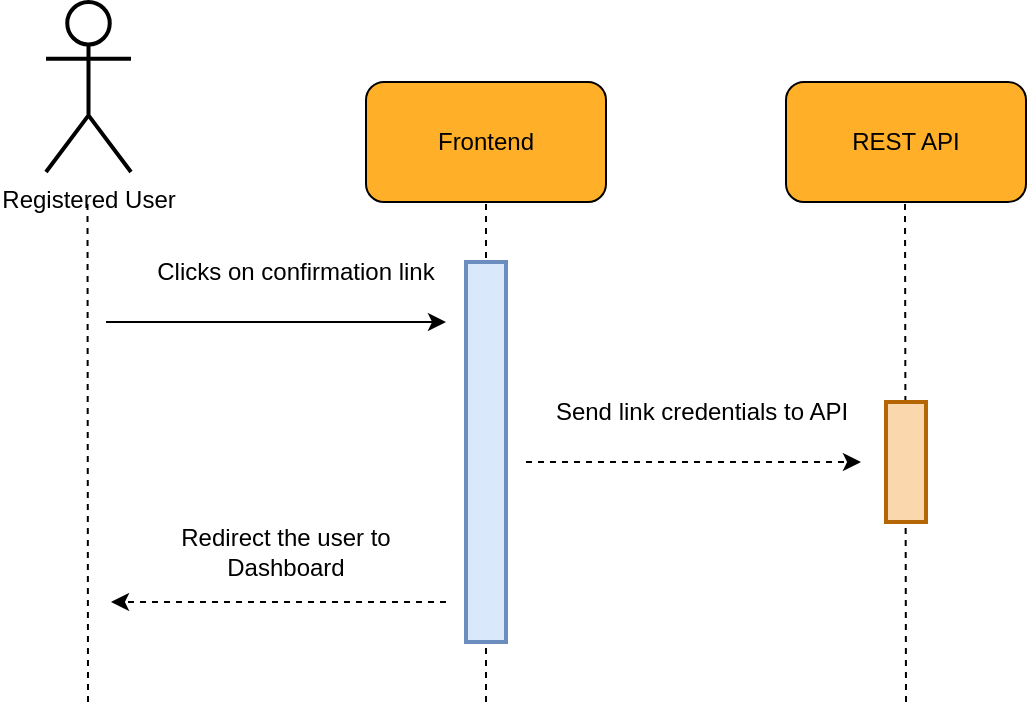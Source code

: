 <mxfile version="15.8.7" type="device"><diagram id="jGXoIfmEQ0j1J4NmOJLT" name="Page-1"><mxGraphModel dx="1102" dy="981" grid="1" gridSize="10" guides="1" tooltips="1" connect="1" arrows="1" fold="1" page="1" pageScale="1" pageWidth="850" pageHeight="1100" math="0" shadow="0"><root><mxCell id="0"/><mxCell id="1" parent="0"/><mxCell id="Omhkl4RYyiqjw4pPY90M-8" value="" style="group;fontSize=12;" vertex="1" connectable="0" parent="1"><mxGeometry x="230" y="140" width="120" height="60" as="geometry"/></mxCell><mxCell id="Omhkl4RYyiqjw4pPY90M-9" value="" style="rounded=1;whiteSpace=wrap;html=1;fillColor=#FFAF28;fontSize=12;" vertex="1" parent="Omhkl4RYyiqjw4pPY90M-8"><mxGeometry width="120" height="60" as="geometry"/></mxCell><mxCell id="Omhkl4RYyiqjw4pPY90M-10" value="&lt;font style=&quot;font-size: 12px;&quot;&gt;Frontend&lt;/font&gt;" style="text;html=1;strokeColor=none;fillColor=none;align=center;verticalAlign=middle;whiteSpace=wrap;rounded=0;fontSize=12;" vertex="1" parent="Omhkl4RYyiqjw4pPY90M-8"><mxGeometry x="30" y="15" width="60" height="30" as="geometry"/></mxCell><mxCell id="Omhkl4RYyiqjw4pPY90M-11" value="" style="group;fontSize=12;" vertex="1" connectable="0" parent="1"><mxGeometry x="440" y="140" width="120" height="60" as="geometry"/></mxCell><mxCell id="Omhkl4RYyiqjw4pPY90M-12" value="" style="rounded=1;whiteSpace=wrap;html=1;fillColor=#FFAF28;fontSize=12;" vertex="1" parent="Omhkl4RYyiqjw4pPY90M-11"><mxGeometry width="120" height="60" as="geometry"/></mxCell><mxCell id="Omhkl4RYyiqjw4pPY90M-13" value="&lt;font style=&quot;font-size: 12px;&quot;&gt;REST API&lt;/font&gt;" style="text;html=1;strokeColor=none;fillColor=none;align=center;verticalAlign=middle;whiteSpace=wrap;rounded=0;fontSize=12;" vertex="1" parent="Omhkl4RYyiqjw4pPY90M-11"><mxGeometry x="30" y="15" width="60" height="30" as="geometry"/></mxCell><mxCell id="Omhkl4RYyiqjw4pPY90M-14" value="" style="endArrow=none;dashed=1;html=1;rounded=0;entryX=0.5;entryY=1;entryDx=0;entryDy=0;jumpSize=6;strokeWidth=1;fontSize=12;" edge="1" parent="1" target="Omhkl4RYyiqjw4pPY90M-9"><mxGeometry width="50" height="50" relative="1" as="geometry"><mxPoint x="290" y="450" as="sourcePoint"/><mxPoint x="440" y="250" as="targetPoint"/></mxGeometry></mxCell><mxCell id="Omhkl4RYyiqjw4pPY90M-15" value="" style="endArrow=none;dashed=1;html=1;rounded=0;entryX=0.5;entryY=1;entryDx=0;entryDy=0;jumpSize=6;strokeWidth=1;startArrow=none;fontSize=12;" edge="1" parent="1"><mxGeometry width="50" height="50" relative="1" as="geometry"><mxPoint x="500" y="450" as="sourcePoint"/><mxPoint x="499.5" y="200" as="targetPoint"/></mxGeometry></mxCell><mxCell id="Omhkl4RYyiqjw4pPY90M-16" value="Registered User" style="shape=umlActor;verticalLabelPosition=bottom;verticalAlign=top;html=1;outlineConnect=0;rounded=1;strokeWidth=2;fontSize=12;" vertex="1" parent="1"><mxGeometry x="70" y="100" width="42.5" height="85" as="geometry"/></mxCell><mxCell id="Omhkl4RYyiqjw4pPY90M-17" value="" style="endArrow=none;dashed=1;html=1;rounded=0;entryX=0.5;entryY=1;entryDx=0;entryDy=0;jumpSize=6;strokeWidth=1;fontSize=12;" edge="1" parent="1"><mxGeometry width="50" height="50" relative="1" as="geometry"><mxPoint x="91" y="450" as="sourcePoint"/><mxPoint x="90.75" y="200" as="targetPoint"/></mxGeometry></mxCell><mxCell id="Omhkl4RYyiqjw4pPY90M-18" value="" style="endArrow=classic;html=1;rounded=0;strokeWidth=1;jumpSize=6;fontSize=12;" edge="1" parent="1"><mxGeometry width="50" height="50" relative="1" as="geometry"><mxPoint x="100" y="260" as="sourcePoint"/><mxPoint x="270" y="260" as="targetPoint"/></mxGeometry></mxCell><mxCell id="Omhkl4RYyiqjw4pPY90M-19" value="&lt;span style=&quot;background-color: rgb(255 , 255 , 255) ; font-size: 12px&quot;&gt;Clicks on confirmation link&lt;/span&gt;" style="text;html=1;strokeColor=none;fillColor=none;align=center;verticalAlign=middle;whiteSpace=wrap;rounded=0;fontSize=12;" vertex="1" parent="1"><mxGeometry x="120" y="220" width="150" height="30" as="geometry"/></mxCell><mxCell id="Omhkl4RYyiqjw4pPY90M-24" value="" style="rounded=0;whiteSpace=wrap;html=1;fontSize=12;strokeWidth=2;fillColor=#dae8fc;strokeColor=#6c8ebf;" vertex="1" parent="1"><mxGeometry x="280" y="230" width="20" height="190" as="geometry"/></mxCell><mxCell id="Omhkl4RYyiqjw4pPY90M-25" value="" style="rounded=0;whiteSpace=wrap;html=1;fontSize=12;strokeWidth=2;fillColor=#fad7ac;strokeColor=#b46504;" vertex="1" parent="1"><mxGeometry x="490" y="300" width="20" height="60" as="geometry"/></mxCell><mxCell id="Omhkl4RYyiqjw4pPY90M-26" value="" style="endArrow=none;dashed=1;html=1;rounded=0;entryX=0.5;entryY=1;entryDx=0;entryDy=0;jumpSize=6;strokeWidth=1;fontSize=12;exitX=0.5;exitY=1;exitDx=0;exitDy=0;" edge="1" parent="1" source="Omhkl4RYyiqjw4pPY90M-25" target="Omhkl4RYyiqjw4pPY90M-25"><mxGeometry width="50" height="50" relative="1" as="geometry"><mxPoint x="500" y="580" as="sourcePoint"/><mxPoint x="499.5" y="200" as="targetPoint"/></mxGeometry></mxCell><mxCell id="Omhkl4RYyiqjw4pPY90M-27" value="" style="endArrow=classic;html=1;rounded=0;strokeWidth=1;jumpSize=6;dashed=1;fontSize=12;" edge="1" parent="1"><mxGeometry width="50" height="50" relative="1" as="geometry"><mxPoint x="310" y="330" as="sourcePoint"/><mxPoint x="477.5" y="330" as="targetPoint"/></mxGeometry></mxCell><mxCell id="Omhkl4RYyiqjw4pPY90M-28" value="&lt;span style=&quot;background-color: rgb(255 , 255 , 255) ; font-size: 12px&quot;&gt;Send link credentials to API&lt;/span&gt;" style="text;html=1;strokeColor=none;fillColor=none;align=center;verticalAlign=middle;whiteSpace=wrap;rounded=0;fontSize=12;" vertex="1" parent="1"><mxGeometry x="317.5" y="290" width="160" height="30" as="geometry"/></mxCell><mxCell id="Omhkl4RYyiqjw4pPY90M-29" value="" style="endArrow=classic;html=1;rounded=0;strokeWidth=1;jumpSize=6;dashed=1;fontSize=12;" edge="1" parent="1"><mxGeometry width="50" height="50" relative="1" as="geometry"><mxPoint x="270" y="400" as="sourcePoint"/><mxPoint x="102.5" y="400" as="targetPoint"/></mxGeometry></mxCell><mxCell id="Omhkl4RYyiqjw4pPY90M-30" value="&lt;span style=&quot;background-color: rgb(255 , 255 , 255)&quot;&gt;Redirect the user to Dashboard&lt;/span&gt;" style="text;html=1;strokeColor=none;fillColor=none;align=center;verticalAlign=middle;whiteSpace=wrap;rounded=0;fontSize=12;" vertex="1" parent="1"><mxGeometry x="110" y="360" width="160" height="30" as="geometry"/></mxCell></root></mxGraphModel></diagram></mxfile>